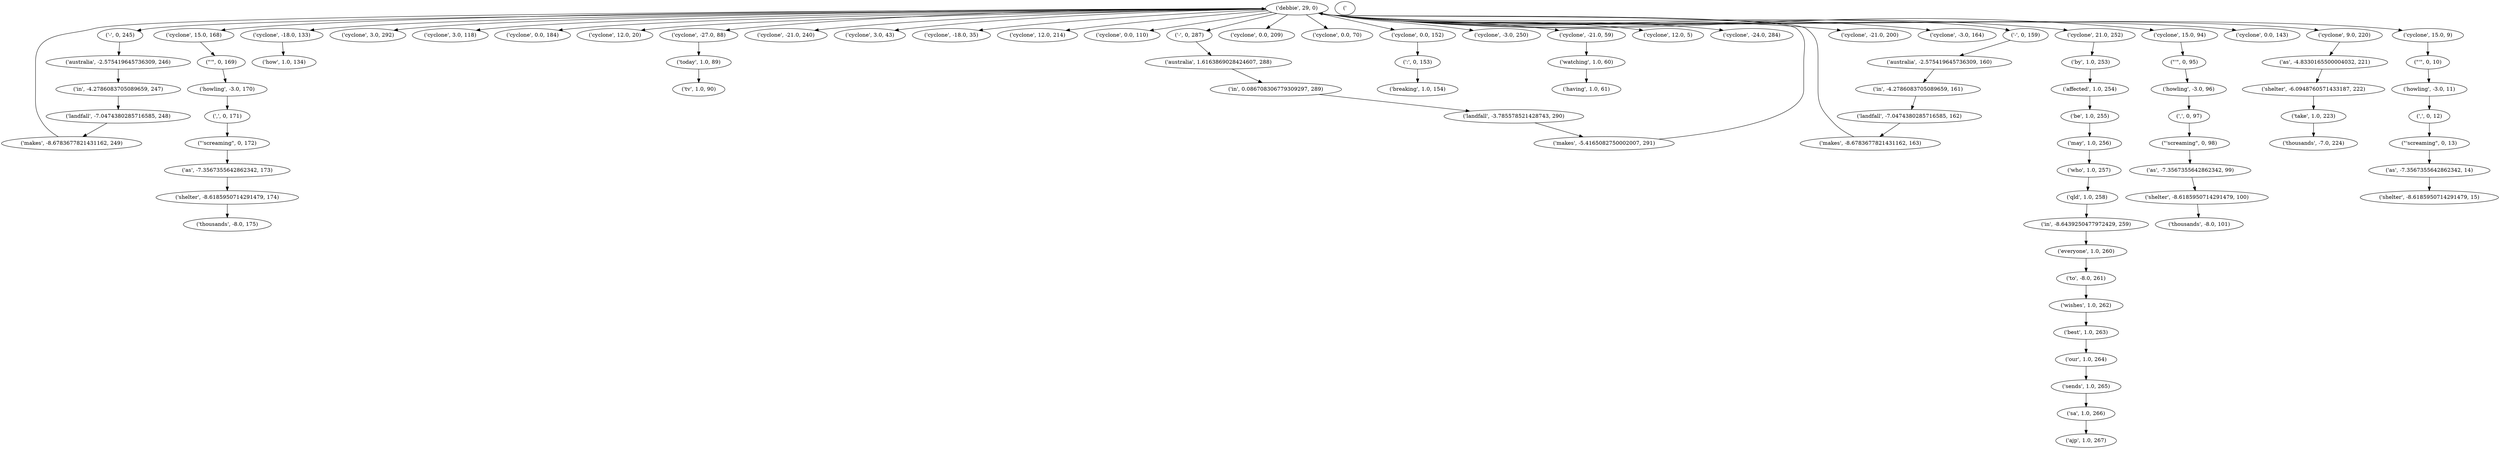 strict digraph "" {
"('in', -8.6439250477972429, 259)";
"('howling', -3.0, 170)";
"('as', -7.3567355642862342, 14)";
"('sends', 1.0, 265)";
"('cyclone', -18.0, 133)";
"('cyclone', 3.0, 292)";
"('take', 1.0, 223)";
"('having', 1.0, 61)";
"('cyclone', 3.0, 118)";
"('cyclone', 0.0, 184)";
"(\"'screaming\", 0, 13)";
"('tv', 1.0, 90)";
"('cyclone', 12.0, 20)";
"('cyclone', -27.0, 88)";
"(\"'\", 0, 10)";
"('landfall', -3.785578521428743, 290)";
"('thousands', -7.0, 224)";
"('cyclone', -21.0, 240)";
"('shelter', -8.6185950714291479, 174)";
"('in', -4.2786083705089659, 247)";
"('breaking', 1.0, 154)";
"('our', 1.0, 264)";
"('affected', 1.0, 254)";
"('thousands', -8.0, 175)";
"('landfall', -7.0474380285716585, 248)";
"('cyclone', 3.0, 43)";
"('cyclone', -18.0, 35)";
"('shelter', -8.6185950714291479, 100)";
"('shelter', -6.0948760571433187, 222)";
"('cyclone', 12.0, 214)";
"('by', 1.0, 253)";
"('cyclone', 0.0, 110)";
"('australia', -2.575419645736309, 246)";
"('cyclone', 15.0, 168)";
"('may', 1.0, 256)";
"('sa', 1.0, 266)";
"('wishes', 1.0, 262)";
"('cyclone', 0.0, 209)";
"('to', -8.0, 261)";
"('cyclone', 0.0, 70)";
"('today', 1.0, 89)";
"(\"'screaming\", 0, 172)";
"('cyclone', 0.0, 152)";
"('cyclone', -3.0, 250)";
"('in', 0.086708306779309297, 289)";
"(\"'\", 0, 95)";
"(\"'\", 0, 169)";
"(',', 0, 97)";
"('as', -7.3567355642862342, 173)";
"('howling', -3.0, 96)";
"('";
"('landfall', -7.0474380285716585, 162)";
"('in', -4.2786083705089659, 161)";
"(',', 0, 12)";
"('everyone', 1.0, 260)";
"('cyclone', -21.0, 59)";
"('howling', -3.0, 11)";
"('makes', -5.4165082750002007, 291)";
"('thousands', -8.0, 101)";
"('cyclone', 12.0, 5)";
"('cyclone', -24.0, 284)";
"('who', 1.0, 257)";
"('-', 0, 245)";
"('cyclone', 21.0, 252)";
"('cyclone', -21.0, 200)";
"('cyclone', -3.0, 164)";
"('best', 1.0, 263)";
"('as', -4.8330165500004032, 221)";
"('qld', 1.0, 258)";
"('watching', 1.0, 60)";
"('makes', -8.6783677821431162, 249)";
"('shelter', -8.6185950714291479, 15)";
"('makes', -8.6783677821431162, 163)";
"('-', 0, 159)";
"('australia', 1.6163869028424607, 288)";
"('australia', -2.575419645736309, 160)";
"('cyclone', 15.0, 94)";
"('debbie', 29, 0)";
"('be', 1.0, 255)";
"('-', 0, 287)";
"('cyclone', 0.0, 143)";
"('as', -7.3567355642862342, 99)";
"(\"'screaming\", 0, 98)";
"('ajp', 1.0, 267)";
"('how', 1.0, 134)";
"('cyclone', 9.0, 220)";
"(',', 0, 171)";
"('cyclone', 15.0, 9)";
"('in', -8.6439250477972429, 259)" -> "('everyone', 1.0, 260)";
"('howling', -3.0, 170)" -> "(',', 0, 171)";
"('as', -7.3567355642862342, 14)" -> "('shelter', -8.6185950714291479, 15)";
"('sends', 1.0, 265)" -> "('sa', 1.0, 266)";
"('cyclone', -18.0, 133)" -> "('how', 1.0, 134)";
"('take', 1.0, 223)" -> "('thousands', -7.0, 224)";
"(\"'screaming\", 0, 13)" -> "('as', -7.3567355642862342, 14)";
"('cyclone', -27.0, 88)" -> "('today', 1.0, 89)";
"(\"'\", 0, 10)" -> "('howling', -3.0, 11)";
"('landfall', -3.785578521428743, 290)" -> "('makes', -5.4165082750002007, 291)";
"('shelter', -8.6185950714291479, 174)" -> "('thousands', -8.0, 175)";
"('in', -4.2786083705089659, 247)" -> "('landfall', -7.0474380285716585, 248)";
"('our', 1.0, 264)" -> "('sends', 1.0, 265)";
"('affected', 1.0, 254)" -> "('be', 1.0, 255)";
"('landfall', -7.0474380285716585, 248)" -> "('makes', -8.6783677821431162, 249)";
"('shelter', -8.6185950714291479, 100)" -> "('thousands', -8.0, 101)";
"('shelter', -6.0948760571433187, 222)" -> "('take', 1.0, 223)";
"('by', 1.0, 253)" -> "('affected', 1.0, 254)";
"('australia', -2.575419645736309, 246)" -> "('in', -4.2786083705089659, 247)";
"('cyclone', 15.0, 168)" -> "(\"'\", 0, 169)";
"('may', 1.0, 256)" -> "('who', 1.0, 257)";
"('sa', 1.0, 266)" -> "('ajp', 1.0, 267)";
"('wishes', 1.0, 262)" -> "('best', 1.0, 263)";
"('to', -8.0, 261)" -> "('wishes', 1.0, 262)";
"('today', 1.0, 89)" -> "('tv', 1.0, 90)";
"(\"'screaming\", 0, 172)" -> "('as', -7.3567355642862342, 173)";
"('cyclone', 0.0, 152)" -> "(':', 0, 153)";
"('in', 0.086708306779309297, 289)" -> "('landfall', -3.785578521428743, 290)";
"(\"'\", 0, 95)" -> "('howling', -3.0, 96)";
"(\"'\", 0, 169)" -> "('howling', -3.0, 170)";
"(',', 0, 97)" -> "(\"'screaming\", 0, 98)";
"('as', -7.3567355642862342, 173)" -> "('shelter', -8.6185950714291479, 174)";
"('howling', -3.0, 96)" -> "(',', 0, 97)";
"(':', 0, 153)" -> "('breaking', 1.0, 154)";
"('landfall', -7.0474380285716585, 162)" -> "('makes', -8.6783677821431162, 163)";
"('in', -4.2786083705089659, 161)" -> "('landfall', -7.0474380285716585, 162)";
"(',', 0, 12)" -> "(\"'screaming\", 0, 13)";
"('everyone', 1.0, 260)" -> "('to', -8.0, 261)";
"('cyclone', -21.0, 59)" -> "('watching', 1.0, 60)";
"('howling', -3.0, 11)" -> "(',', 0, 12)";
"('makes', -5.4165082750002007, 291)" -> "('debbie', 29, 0)";
"('who', 1.0, 257)" -> "('qld', 1.0, 258)";
"('-', 0, 245)" -> "('australia', -2.575419645736309, 246)";
"('cyclone', 21.0, 252)" -> "('by', 1.0, 253)";
"('best', 1.0, 263)" -> "('our', 1.0, 264)";
"('as', -4.8330165500004032, 221)" -> "('shelter', -6.0948760571433187, 222)";
"('qld', 1.0, 258)" -> "('in', -8.6439250477972429, 259)";
"('watching', 1.0, 60)" -> "('having', 1.0, 61)";
"('makes', -8.6783677821431162, 249)" -> "('debbie', 29, 0)";
"('makes', -8.6783677821431162, 163)" -> "('debbie', 29, 0)";
"('-', 0, 159)" -> "('australia', -2.575419645736309, 160)";
"('australia', 1.6163869028424607, 288)" -> "('in', 0.086708306779309297, 289)";
"('australia', -2.575419645736309, 160)" -> "('in', -4.2786083705089659, 161)";
"('cyclone', 15.0, 94)" -> "(\"'\", 0, 95)";
"('debbie', 29, 0)" -> "('cyclone', 3.0, 292)";
"('debbie', 29, 0)" -> "('cyclone', -18.0, 133)";
"('debbie', 29, 0)" -> "('-', 0, 245)";
"('debbie', 29, 0)" -> "('cyclone', 12.0, 214)";
"('debbie', 29, 0)" -> "('-', 0, 287)";
"('debbie', 29, 0)" -> "('cyclone', 0.0, 110)";
"('debbie', 29, 0)" -> "('cyclone', 15.0, 94)";
"('debbie', 29, 0)" -> "('cyclone', 0.0, 184)";
"('debbie', 29, 0)" -> "('cyclone', 15.0, 168)";
"('debbie', 29, 0)" -> "('cyclone', 3.0, 118)";
"('debbie', 29, 0)" -> "('cyclone', -21.0, 59)";
"('debbie', 29, 0)" -> "('cyclone', -3.0, 164)";
"('debbie', 29, 0)" -> "('cyclone', 12.0, 20)";
"('debbie', 29, 0)" -> "('cyclone', -18.0, 35)";
"('debbie', 29, 0)" -> "('cyclone', -27.0, 88)";
"('debbie', 29, 0)" -> "('-', 0, 159)";
"('debbie', 29, 0)" -> "('cyclone', 12.0, 5)";
"('debbie', 29, 0)" -> "('cyclone', -24.0, 284)";
"('debbie', 29, 0)" -> "('cyclone', -21.0, 240)";
"('debbie', 29, 0)" -> "('cyclone', 0.0, 70)";
"('debbie', 29, 0)" -> "('cyclone', 0.0, 143)";
"('debbie', 29, 0)" -> "('cyclone', 21.0, 252)";
"('debbie', 29, 0)" -> "('cyclone', 0.0, 209)";
"('debbie', 29, 0)" -> "('cyclone', -21.0, 200)";
"('debbie', 29, 0)" -> "('cyclone', 3.0, 43)";
"('debbie', 29, 0)" -> "('cyclone', 0.0, 152)";
"('debbie', 29, 0)" -> "('cyclone', -3.0, 250)";
"('debbie', 29, 0)" -> "('cyclone', 9.0, 220)";
"('debbie', 29, 0)" -> "('cyclone', 15.0, 9)";
"('be', 1.0, 255)" -> "('may', 1.0, 256)";
"('-', 0, 287)" -> "('australia', 1.6163869028424607, 288)";
"('as', -7.3567355642862342, 99)" -> "('shelter', -8.6185950714291479, 100)";
"(\"'screaming\", 0, 98)" -> "('as', -7.3567355642862342, 99)";
"('cyclone', 9.0, 220)" -> "('as', -4.8330165500004032, 221)";
"(',', 0, 171)" -> "(\"'screaming\", 0, 172)";
"('cyclone', 15.0, 9)" -> "(\"'\", 0, 10)";
}

